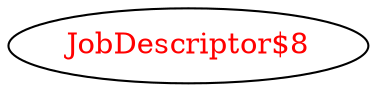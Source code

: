 digraph dependencyGraph {
 concentrate=true;
 ranksep="2.0";
 rankdir="LR"; 
 splines="ortho";
"JobDescriptor$8" [fontcolor="red"];
}